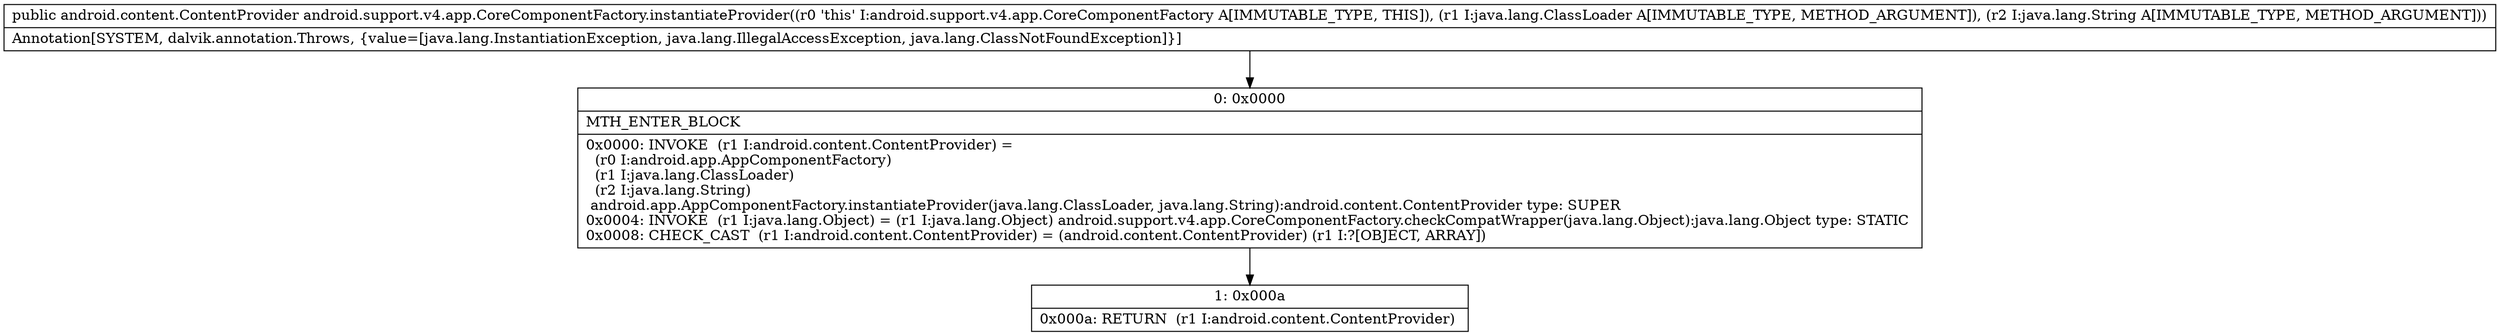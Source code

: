 digraph "CFG forandroid.support.v4.app.CoreComponentFactory.instantiateProvider(Ljava\/lang\/ClassLoader;Ljava\/lang\/String;)Landroid\/content\/ContentProvider;" {
Node_0 [shape=record,label="{0\:\ 0x0000|MTH_ENTER_BLOCK\l|0x0000: INVOKE  (r1 I:android.content.ContentProvider) = \l  (r0 I:android.app.AppComponentFactory)\l  (r1 I:java.lang.ClassLoader)\l  (r2 I:java.lang.String)\l android.app.AppComponentFactory.instantiateProvider(java.lang.ClassLoader, java.lang.String):android.content.ContentProvider type: SUPER \l0x0004: INVOKE  (r1 I:java.lang.Object) = (r1 I:java.lang.Object) android.support.v4.app.CoreComponentFactory.checkCompatWrapper(java.lang.Object):java.lang.Object type: STATIC \l0x0008: CHECK_CAST  (r1 I:android.content.ContentProvider) = (android.content.ContentProvider) (r1 I:?[OBJECT, ARRAY]) \l}"];
Node_1 [shape=record,label="{1\:\ 0x000a|0x000a: RETURN  (r1 I:android.content.ContentProvider) \l}"];
MethodNode[shape=record,label="{public android.content.ContentProvider android.support.v4.app.CoreComponentFactory.instantiateProvider((r0 'this' I:android.support.v4.app.CoreComponentFactory A[IMMUTABLE_TYPE, THIS]), (r1 I:java.lang.ClassLoader A[IMMUTABLE_TYPE, METHOD_ARGUMENT]), (r2 I:java.lang.String A[IMMUTABLE_TYPE, METHOD_ARGUMENT]))  | Annotation[SYSTEM, dalvik.annotation.Throws, \{value=[java.lang.InstantiationException, java.lang.IllegalAccessException, java.lang.ClassNotFoundException]\}]\l}"];
MethodNode -> Node_0;
Node_0 -> Node_1;
}

